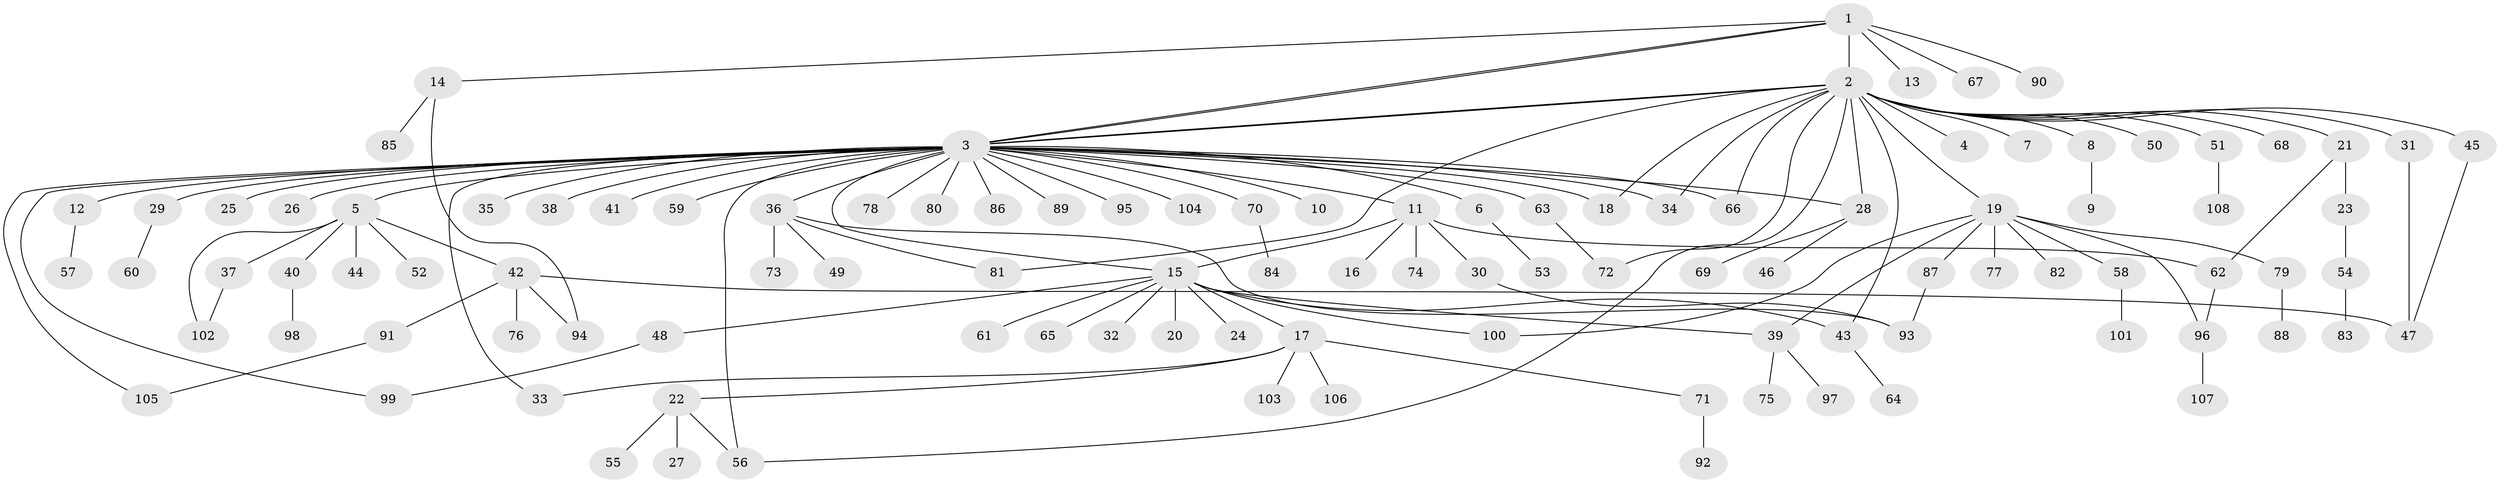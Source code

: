 // coarse degree distribution, {6: 0.012048192771084338, 20: 0.012048192771084338, 43: 0.012048192771084338, 1: 0.5662650602409639, 5: 0.04819277108433735, 2: 0.2289156626506024, 3: 0.07228915662650602, 8: 0.012048192771084338, 4: 0.03614457831325301}
// Generated by graph-tools (version 1.1) at 2025/52/02/27/25 19:52:00]
// undirected, 108 vertices, 133 edges
graph export_dot {
graph [start="1"]
  node [color=gray90,style=filled];
  1;
  2;
  3;
  4;
  5;
  6;
  7;
  8;
  9;
  10;
  11;
  12;
  13;
  14;
  15;
  16;
  17;
  18;
  19;
  20;
  21;
  22;
  23;
  24;
  25;
  26;
  27;
  28;
  29;
  30;
  31;
  32;
  33;
  34;
  35;
  36;
  37;
  38;
  39;
  40;
  41;
  42;
  43;
  44;
  45;
  46;
  47;
  48;
  49;
  50;
  51;
  52;
  53;
  54;
  55;
  56;
  57;
  58;
  59;
  60;
  61;
  62;
  63;
  64;
  65;
  66;
  67;
  68;
  69;
  70;
  71;
  72;
  73;
  74;
  75;
  76;
  77;
  78;
  79;
  80;
  81;
  82;
  83;
  84;
  85;
  86;
  87;
  88;
  89;
  90;
  91;
  92;
  93;
  94;
  95;
  96;
  97;
  98;
  99;
  100;
  101;
  102;
  103;
  104;
  105;
  106;
  107;
  108;
  1 -- 2;
  1 -- 3;
  1 -- 3;
  1 -- 13;
  1 -- 14;
  1 -- 67;
  1 -- 90;
  2 -- 3;
  2 -- 3;
  2 -- 4;
  2 -- 7;
  2 -- 8;
  2 -- 18;
  2 -- 19;
  2 -- 21;
  2 -- 28;
  2 -- 31;
  2 -- 34;
  2 -- 43;
  2 -- 45;
  2 -- 50;
  2 -- 51;
  2 -- 56;
  2 -- 66;
  2 -- 68;
  2 -- 72;
  2 -- 81;
  3 -- 5;
  3 -- 6;
  3 -- 10;
  3 -- 11;
  3 -- 12;
  3 -- 15;
  3 -- 18;
  3 -- 25;
  3 -- 26;
  3 -- 28;
  3 -- 29;
  3 -- 33;
  3 -- 34;
  3 -- 35;
  3 -- 36;
  3 -- 38;
  3 -- 41;
  3 -- 56;
  3 -- 59;
  3 -- 63;
  3 -- 66;
  3 -- 70;
  3 -- 78;
  3 -- 80;
  3 -- 86;
  3 -- 89;
  3 -- 95;
  3 -- 99;
  3 -- 104;
  3 -- 105;
  5 -- 37;
  5 -- 40;
  5 -- 42;
  5 -- 44;
  5 -- 52;
  5 -- 102;
  6 -- 53;
  8 -- 9;
  11 -- 15;
  11 -- 16;
  11 -- 30;
  11 -- 62;
  11 -- 74;
  12 -- 57;
  14 -- 85;
  14 -- 94;
  15 -- 17;
  15 -- 20;
  15 -- 24;
  15 -- 32;
  15 -- 39;
  15 -- 43;
  15 -- 48;
  15 -- 61;
  15 -- 65;
  15 -- 100;
  17 -- 22;
  17 -- 33;
  17 -- 71;
  17 -- 103;
  17 -- 106;
  19 -- 39;
  19 -- 58;
  19 -- 77;
  19 -- 79;
  19 -- 82;
  19 -- 87;
  19 -- 96;
  19 -- 100;
  21 -- 23;
  21 -- 62;
  22 -- 27;
  22 -- 55;
  22 -- 56;
  23 -- 54;
  28 -- 46;
  28 -- 69;
  29 -- 60;
  30 -- 93;
  31 -- 47;
  36 -- 49;
  36 -- 73;
  36 -- 81;
  36 -- 93;
  37 -- 102;
  39 -- 75;
  39 -- 97;
  40 -- 98;
  42 -- 47;
  42 -- 76;
  42 -- 91;
  42 -- 94;
  43 -- 64;
  45 -- 47;
  48 -- 99;
  51 -- 108;
  54 -- 83;
  58 -- 101;
  62 -- 96;
  63 -- 72;
  70 -- 84;
  71 -- 92;
  79 -- 88;
  87 -- 93;
  91 -- 105;
  96 -- 107;
}
